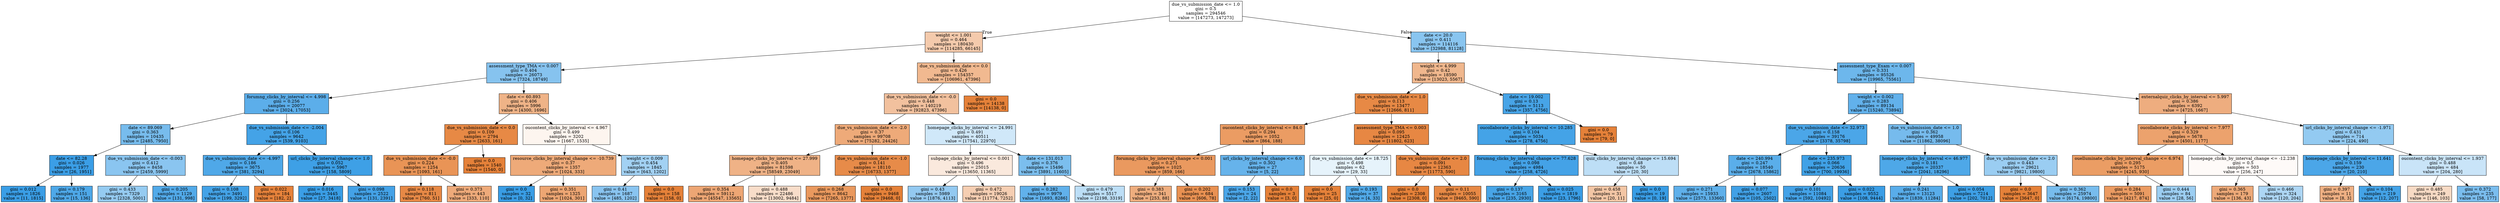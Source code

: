 digraph Tree {
node [shape=box, style="filled", color="black"] ;
0 [label="due_vs_submission_date <= 1.0\ngini = 0.5\nsamples = 294546\nvalue = [147273, 147273]", fillcolor="#e5813900"] ;
1 [label="weight <= 1.001\ngini = 0.464\nsamples = 180430\nvalue = [114285, 66145]", fillcolor="#e581396b"] ;
0 -> 1 [labeldistance=2.5, labelangle=45, headlabel="True"] ;
2 [label="assessment_type_TMA <= 0.007\ngini = 0.404\nsamples = 26073\nvalue = [7324, 18749]", fillcolor="#399de59b"] ;
1 -> 2 ;
3 [label="forumng_clicks_by_interval <= 4.998\ngini = 0.256\nsamples = 20077\nvalue = [3024, 17053]", fillcolor="#399de5d2"] ;
2 -> 3 ;
4 [label="date <= 89.069\ngini = 0.363\nsamples = 10435\nvalue = [2485, 7950]", fillcolor="#399de5af"] ;
3 -> 4 ;
5 [label="date <= 82.28\ngini = 0.026\nsamples = 1977\nvalue = [26, 1951]", fillcolor="#399de5fc"] ;
4 -> 5 ;
6 [label="gini = 0.012\nsamples = 1826\nvalue = [11, 1815]", fillcolor="#399de5fd"] ;
5 -> 6 ;
7 [label="gini = 0.179\nsamples = 151\nvalue = [15, 136]", fillcolor="#399de5e3"] ;
5 -> 7 ;
8 [label="due_vs_submission_date <= -0.003\ngini = 0.412\nsamples = 8458\nvalue = [2459, 5999]", fillcolor="#399de596"] ;
4 -> 8 ;
9 [label="gini = 0.433\nsamples = 7329\nvalue = [2328, 5001]", fillcolor="#399de588"] ;
8 -> 9 ;
10 [label="gini = 0.205\nsamples = 1129\nvalue = [131, 998]", fillcolor="#399de5de"] ;
8 -> 10 ;
11 [label="due_vs_submission_date <= -2.004\ngini = 0.106\nsamples = 9642\nvalue = [539, 9103]", fillcolor="#399de5f0"] ;
3 -> 11 ;
12 [label="due_vs_submission_date <= -4.997\ngini = 0.186\nsamples = 3675\nvalue = [381, 3294]", fillcolor="#399de5e2"] ;
11 -> 12 ;
13 [label="gini = 0.108\nsamples = 3491\nvalue = [199, 3292]", fillcolor="#399de5f0"] ;
12 -> 13 ;
14 [label="gini = 0.022\nsamples = 184\nvalue = [182, 2]", fillcolor="#e58139fc"] ;
12 -> 14 ;
15 [label="url_clicks_by_interval_change <= 1.0\ngini = 0.052\nsamples = 5967\nvalue = [158, 5809]", fillcolor="#399de5f8"] ;
11 -> 15 ;
16 [label="gini = 0.016\nsamples = 3445\nvalue = [27, 3418]", fillcolor="#399de5fd"] ;
15 -> 16 ;
17 [label="gini = 0.098\nsamples = 2522\nvalue = [131, 2391]", fillcolor="#399de5f1"] ;
15 -> 17 ;
18 [label="date <= 60.893\ngini = 0.406\nsamples = 5996\nvalue = [4300, 1696]", fillcolor="#e581399a"] ;
2 -> 18 ;
19 [label="due_vs_submission_date <= 0.0\ngini = 0.109\nsamples = 2794\nvalue = [2633, 161]", fillcolor="#e58139ef"] ;
18 -> 19 ;
20 [label="due_vs_submission_date <= -0.0\ngini = 0.224\nsamples = 1254\nvalue = [1093, 161]", fillcolor="#e58139d9"] ;
19 -> 20 ;
21 [label="gini = 0.118\nsamples = 811\nvalue = [760, 51]", fillcolor="#e58139ee"] ;
20 -> 21 ;
22 [label="gini = 0.373\nsamples = 443\nvalue = [333, 110]", fillcolor="#e58139ab"] ;
20 -> 22 ;
23 [label="gini = 0.0\nsamples = 1540\nvalue = [1540, 0]", fillcolor="#e58139ff"] ;
19 -> 23 ;
24 [label="oucontent_clicks_by_interval <= 4.967\ngini = 0.499\nsamples = 3202\nvalue = [1667, 1535]", fillcolor="#e5813914"] ;
18 -> 24 ;
25 [label="resource_clicks_by_interval_change <= -10.739\ngini = 0.37\nsamples = 1357\nvalue = [1024, 333]", fillcolor="#e58139ac"] ;
24 -> 25 ;
26 [label="gini = 0.0\nsamples = 32\nvalue = [0, 32]", fillcolor="#399de5ff"] ;
25 -> 26 ;
27 [label="gini = 0.351\nsamples = 1325\nvalue = [1024, 301]", fillcolor="#e58139b4"] ;
25 -> 27 ;
28 [label="weight <= 0.009\ngini = 0.454\nsamples = 1845\nvalue = [643, 1202]", fillcolor="#399de577"] ;
24 -> 28 ;
29 [label="gini = 0.41\nsamples = 1687\nvalue = [485, 1202]", fillcolor="#399de598"] ;
28 -> 29 ;
30 [label="gini = 0.0\nsamples = 158\nvalue = [158, 0]", fillcolor="#e58139ff"] ;
28 -> 30 ;
31 [label="due_vs_submission_date <= 0.0\ngini = 0.426\nsamples = 154357\nvalue = [106961, 47396]", fillcolor="#e581398e"] ;
1 -> 31 ;
32 [label="due_vs_submission_date <= -0.0\ngini = 0.448\nsamples = 140219\nvalue = [92823, 47396]", fillcolor="#e581397d"] ;
31 -> 32 ;
33 [label="due_vs_submission_date <= -2.0\ngini = 0.37\nsamples = 99708\nvalue = [75282, 24426]", fillcolor="#e58139ac"] ;
32 -> 33 ;
34 [label="homepage_clicks_by_interval <= 27.999\ngini = 0.405\nsamples = 81598\nvalue = [58549, 23049]", fillcolor="#e581399b"] ;
33 -> 34 ;
35 [label="gini = 0.354\nsamples = 59112\nvalue = [45547, 13565]", fillcolor="#e58139b3"] ;
34 -> 35 ;
36 [label="gini = 0.488\nsamples = 22486\nvalue = [13002, 9484]", fillcolor="#e5813945"] ;
34 -> 36 ;
37 [label="due_vs_submission_date <= -1.0\ngini = 0.141\nsamples = 18110\nvalue = [16733, 1377]", fillcolor="#e58139ea"] ;
33 -> 37 ;
38 [label="gini = 0.268\nsamples = 8642\nvalue = [7265, 1377]", fillcolor="#e58139cf"] ;
37 -> 38 ;
39 [label="gini = 0.0\nsamples = 9468\nvalue = [9468, 0]", fillcolor="#e58139ff"] ;
37 -> 39 ;
40 [label="homepage_clicks_by_interval <= 24.991\ngini = 0.491\nsamples = 40511\nvalue = [17541, 22970]", fillcolor="#399de53c"] ;
32 -> 40 ;
41 [label="subpage_clicks_by_interval <= 0.001\ngini = 0.496\nsamples = 25015\nvalue = [13650, 11365]", fillcolor="#e581392b"] ;
40 -> 41 ;
42 [label="gini = 0.43\nsamples = 5989\nvalue = [1876, 4113]", fillcolor="#399de58b"] ;
41 -> 42 ;
43 [label="gini = 0.472\nsamples = 19026\nvalue = [11774, 7252]", fillcolor="#e5813962"] ;
41 -> 43 ;
44 [label="date <= 131.013\ngini = 0.376\nsamples = 15496\nvalue = [3891, 11605]", fillcolor="#399de5aa"] ;
40 -> 44 ;
45 [label="gini = 0.282\nsamples = 9979\nvalue = [1693, 8286]", fillcolor="#399de5cb"] ;
44 -> 45 ;
46 [label="gini = 0.479\nsamples = 5517\nvalue = [2198, 3319]", fillcolor="#399de556"] ;
44 -> 46 ;
47 [label="gini = 0.0\nsamples = 14138\nvalue = [14138, 0]", fillcolor="#e58139ff"] ;
31 -> 47 ;
48 [label="date <= 20.0\ngini = 0.411\nsamples = 114116\nvalue = [32988, 81128]", fillcolor="#399de597"] ;
0 -> 48 [labeldistance=2.5, labelangle=-45, headlabel="False"] ;
49 [label="weight <= 4.999\ngini = 0.42\nsamples = 18590\nvalue = [13023, 5567]", fillcolor="#e5813992"] ;
48 -> 49 ;
50 [label="due_vs_submission_date <= 1.0\ngini = 0.113\nsamples = 13477\nvalue = [12666, 811]", fillcolor="#e58139ef"] ;
49 -> 50 ;
51 [label="oucontent_clicks_by_interval <= 84.0\ngini = 0.294\nsamples = 1052\nvalue = [864, 188]", fillcolor="#e58139c8"] ;
50 -> 51 ;
52 [label="forumng_clicks_by_interval_change <= 0.001\ngini = 0.271\nsamples = 1025\nvalue = [859, 166]", fillcolor="#e58139ce"] ;
51 -> 52 ;
53 [label="gini = 0.383\nsamples = 341\nvalue = [253, 88]", fillcolor="#e58139a6"] ;
52 -> 53 ;
54 [label="gini = 0.202\nsamples = 684\nvalue = [606, 78]", fillcolor="#e58139de"] ;
52 -> 54 ;
55 [label="url_clicks_by_interval_change <= 6.0\ngini = 0.302\nsamples = 27\nvalue = [5, 22]", fillcolor="#399de5c5"] ;
51 -> 55 ;
56 [label="gini = 0.153\nsamples = 24\nvalue = [2, 22]", fillcolor="#399de5e8"] ;
55 -> 56 ;
57 [label="gini = 0.0\nsamples = 3\nvalue = [3, 0]", fillcolor="#e58139ff"] ;
55 -> 57 ;
58 [label="assessment_type_TMA <= 0.003\ngini = 0.095\nsamples = 12425\nvalue = [11802, 623]", fillcolor="#e58139f2"] ;
50 -> 58 ;
59 [label="due_vs_submission_date <= 18.725\ngini = 0.498\nsamples = 62\nvalue = [29, 33]", fillcolor="#399de51f"] ;
58 -> 59 ;
60 [label="gini = 0.0\nsamples = 25\nvalue = [25, 0]", fillcolor="#e58139ff"] ;
59 -> 60 ;
61 [label="gini = 0.193\nsamples = 37\nvalue = [4, 33]", fillcolor="#399de5e0"] ;
59 -> 61 ;
62 [label="due_vs_submission_date <= 2.0\ngini = 0.091\nsamples = 12363\nvalue = [11773, 590]", fillcolor="#e58139f2"] ;
58 -> 62 ;
63 [label="gini = 0.0\nsamples = 2308\nvalue = [2308, 0]", fillcolor="#e58139ff"] ;
62 -> 63 ;
64 [label="gini = 0.11\nsamples = 10055\nvalue = [9465, 590]", fillcolor="#e58139ef"] ;
62 -> 64 ;
65 [label="date <= 19.002\ngini = 0.13\nsamples = 5113\nvalue = [357, 4756]", fillcolor="#399de5ec"] ;
49 -> 65 ;
66 [label="oucollaborate_clicks_by_interval <= 10.285\ngini = 0.104\nsamples = 5034\nvalue = [278, 4756]", fillcolor="#399de5f0"] ;
65 -> 66 ;
67 [label="forumng_clicks_by_interval_change <= 77.628\ngini = 0.098\nsamples = 4984\nvalue = [258, 4726]", fillcolor="#399de5f1"] ;
66 -> 67 ;
68 [label="gini = 0.137\nsamples = 3165\nvalue = [235, 2930]", fillcolor="#399de5eb"] ;
67 -> 68 ;
69 [label="gini = 0.025\nsamples = 1819\nvalue = [23, 1796]", fillcolor="#399de5fc"] ;
67 -> 69 ;
70 [label="quiz_clicks_by_interval_change <= 15.694\ngini = 0.48\nsamples = 50\nvalue = [20, 30]", fillcolor="#399de555"] ;
66 -> 70 ;
71 [label="gini = 0.458\nsamples = 31\nvalue = [20, 11]", fillcolor="#e5813973"] ;
70 -> 71 ;
72 [label="gini = 0.0\nsamples = 19\nvalue = [0, 19]", fillcolor="#399de5ff"] ;
70 -> 72 ;
73 [label="gini = 0.0\nsamples = 79\nvalue = [79, 0]", fillcolor="#e58139ff"] ;
65 -> 73 ;
74 [label="assessment_type_Exam <= 0.007\ngini = 0.331\nsamples = 95526\nvalue = [19965, 75561]", fillcolor="#399de5bc"] ;
48 -> 74 ;
75 [label="weight <= 0.002\ngini = 0.283\nsamples = 89134\nvalue = [15240, 73894]", fillcolor="#399de5ca"] ;
74 -> 75 ;
76 [label="due_vs_submission_date <= 32.973\ngini = 0.158\nsamples = 39176\nvalue = [3378, 35798]", fillcolor="#399de5e7"] ;
75 -> 76 ;
77 [label="date <= 240.994\ngini = 0.247\nsamples = 18540\nvalue = [2678, 15862]", fillcolor="#399de5d4"] ;
76 -> 77 ;
78 [label="gini = 0.271\nsamples = 15933\nvalue = [2573, 13360]", fillcolor="#399de5ce"] ;
77 -> 78 ;
79 [label="gini = 0.077\nsamples = 2607\nvalue = [105, 2502]", fillcolor="#399de5f4"] ;
77 -> 79 ;
80 [label="date <= 235.973\ngini = 0.066\nsamples = 20636\nvalue = [700, 19936]", fillcolor="#399de5f6"] ;
76 -> 80 ;
81 [label="gini = 0.101\nsamples = 11084\nvalue = [592, 10492]", fillcolor="#399de5f1"] ;
80 -> 81 ;
82 [label="gini = 0.022\nsamples = 9552\nvalue = [108, 9444]", fillcolor="#399de5fc"] ;
80 -> 82 ;
83 [label="due_vs_submission_date <= 1.0\ngini = 0.362\nsamples = 49958\nvalue = [11862, 38096]", fillcolor="#399de5b0"] ;
75 -> 83 ;
84 [label="homepage_clicks_by_interval <= 46.977\ngini = 0.181\nsamples = 20337\nvalue = [2041, 18296]", fillcolor="#399de5e3"] ;
83 -> 84 ;
85 [label="gini = 0.241\nsamples = 13123\nvalue = [1839, 11284]", fillcolor="#399de5d5"] ;
84 -> 85 ;
86 [label="gini = 0.054\nsamples = 7214\nvalue = [202, 7012]", fillcolor="#399de5f8"] ;
84 -> 86 ;
87 [label="due_vs_submission_date <= 2.0\ngini = 0.443\nsamples = 29621\nvalue = [9821, 19800]", fillcolor="#399de581"] ;
83 -> 87 ;
88 [label="gini = 0.0\nsamples = 3647\nvalue = [3647, 0]", fillcolor="#e58139ff"] ;
87 -> 88 ;
89 [label="gini = 0.362\nsamples = 25974\nvalue = [6174, 19800]", fillcolor="#399de5af"] ;
87 -> 89 ;
90 [label="externalquiz_clicks_by_interval <= 5.997\ngini = 0.386\nsamples = 6392\nvalue = [4725, 1667]", fillcolor="#e58139a5"] ;
74 -> 90 ;
91 [label="oucollaborate_clicks_by_interval <= 7.977\ngini = 0.329\nsamples = 5678\nvalue = [4501, 1177]", fillcolor="#e58139bc"] ;
90 -> 91 ;
92 [label="ouelluminate_clicks_by_interval_change <= 6.974\ngini = 0.295\nsamples = 5175\nvalue = [4245, 930]", fillcolor="#e58139c7"] ;
91 -> 92 ;
93 [label="gini = 0.284\nsamples = 5091\nvalue = [4217, 874]", fillcolor="#e58139ca"] ;
92 -> 93 ;
94 [label="gini = 0.444\nsamples = 84\nvalue = [28, 56]", fillcolor="#399de57f"] ;
92 -> 94 ;
95 [label="homepage_clicks_by_interval_change <= -12.238\ngini = 0.5\nsamples = 503\nvalue = [256, 247]", fillcolor="#e5813909"] ;
91 -> 95 ;
96 [label="gini = 0.365\nsamples = 179\nvalue = [136, 43]", fillcolor="#e58139ae"] ;
95 -> 96 ;
97 [label="gini = 0.466\nsamples = 324\nvalue = [120, 204]", fillcolor="#399de569"] ;
95 -> 97 ;
98 [label="url_clicks_by_interval_change <= -1.971\ngini = 0.431\nsamples = 714\nvalue = [224, 490]", fillcolor="#399de58a"] ;
90 -> 98 ;
99 [label="homepage_clicks_by_interval <= 11.641\ngini = 0.159\nsamples = 230\nvalue = [20, 210]", fillcolor="#399de5e7"] ;
98 -> 99 ;
100 [label="gini = 0.397\nsamples = 11\nvalue = [8, 3]", fillcolor="#e581399f"] ;
99 -> 100 ;
101 [label="gini = 0.104\nsamples = 219\nvalue = [12, 207]", fillcolor="#399de5f0"] ;
99 -> 101 ;
102 [label="oucontent_clicks_by_interval <= 1.937\ngini = 0.488\nsamples = 484\nvalue = [204, 280]", fillcolor="#399de545"] ;
98 -> 102 ;
103 [label="gini = 0.485\nsamples = 249\nvalue = [146, 103]", fillcolor="#e581394b"] ;
102 -> 103 ;
104 [label="gini = 0.372\nsamples = 235\nvalue = [58, 177]", fillcolor="#399de5ab"] ;
102 -> 104 ;
}